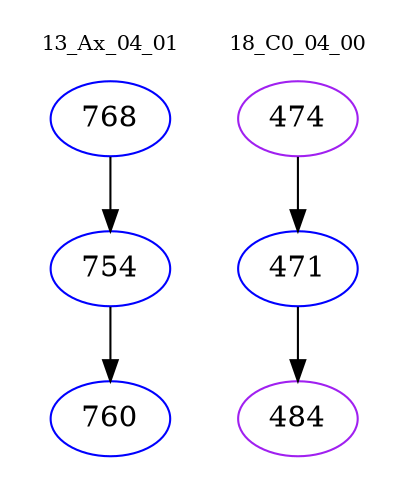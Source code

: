 digraph{
subgraph cluster_0 {
color = white
label = "13_Ax_04_01";
fontsize=10;
T0_768 [label="768", color="blue"]
T0_768 -> T0_754 [color="black"]
T0_754 [label="754", color="blue"]
T0_754 -> T0_760 [color="black"]
T0_760 [label="760", color="blue"]
}
subgraph cluster_1 {
color = white
label = "18_C0_04_00";
fontsize=10;
T1_474 [label="474", color="purple"]
T1_474 -> T1_471 [color="black"]
T1_471 [label="471", color="blue"]
T1_471 -> T1_484 [color="black"]
T1_484 [label="484", color="purple"]
}
}
